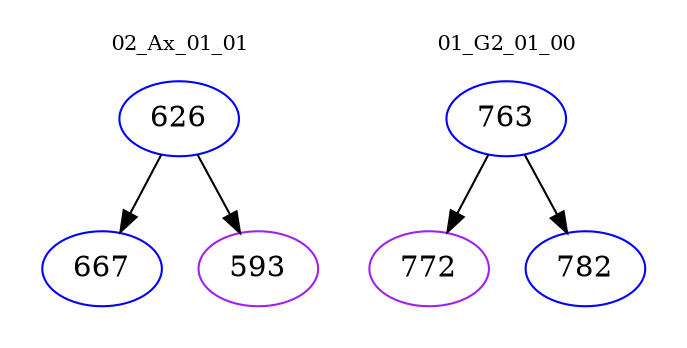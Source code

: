digraph{
subgraph cluster_0 {
color = white
label = "02_Ax_01_01";
fontsize=10;
T0_626 [label="626", color="blue"]
T0_626 -> T0_667 [color="black"]
T0_667 [label="667", color="blue"]
T0_626 -> T0_593 [color="black"]
T0_593 [label="593", color="purple"]
}
subgraph cluster_1 {
color = white
label = "01_G2_01_00";
fontsize=10;
T1_763 [label="763", color="blue"]
T1_763 -> T1_772 [color="black"]
T1_772 [label="772", color="purple"]
T1_763 -> T1_782 [color="black"]
T1_782 [label="782", color="blue"]
}
}
